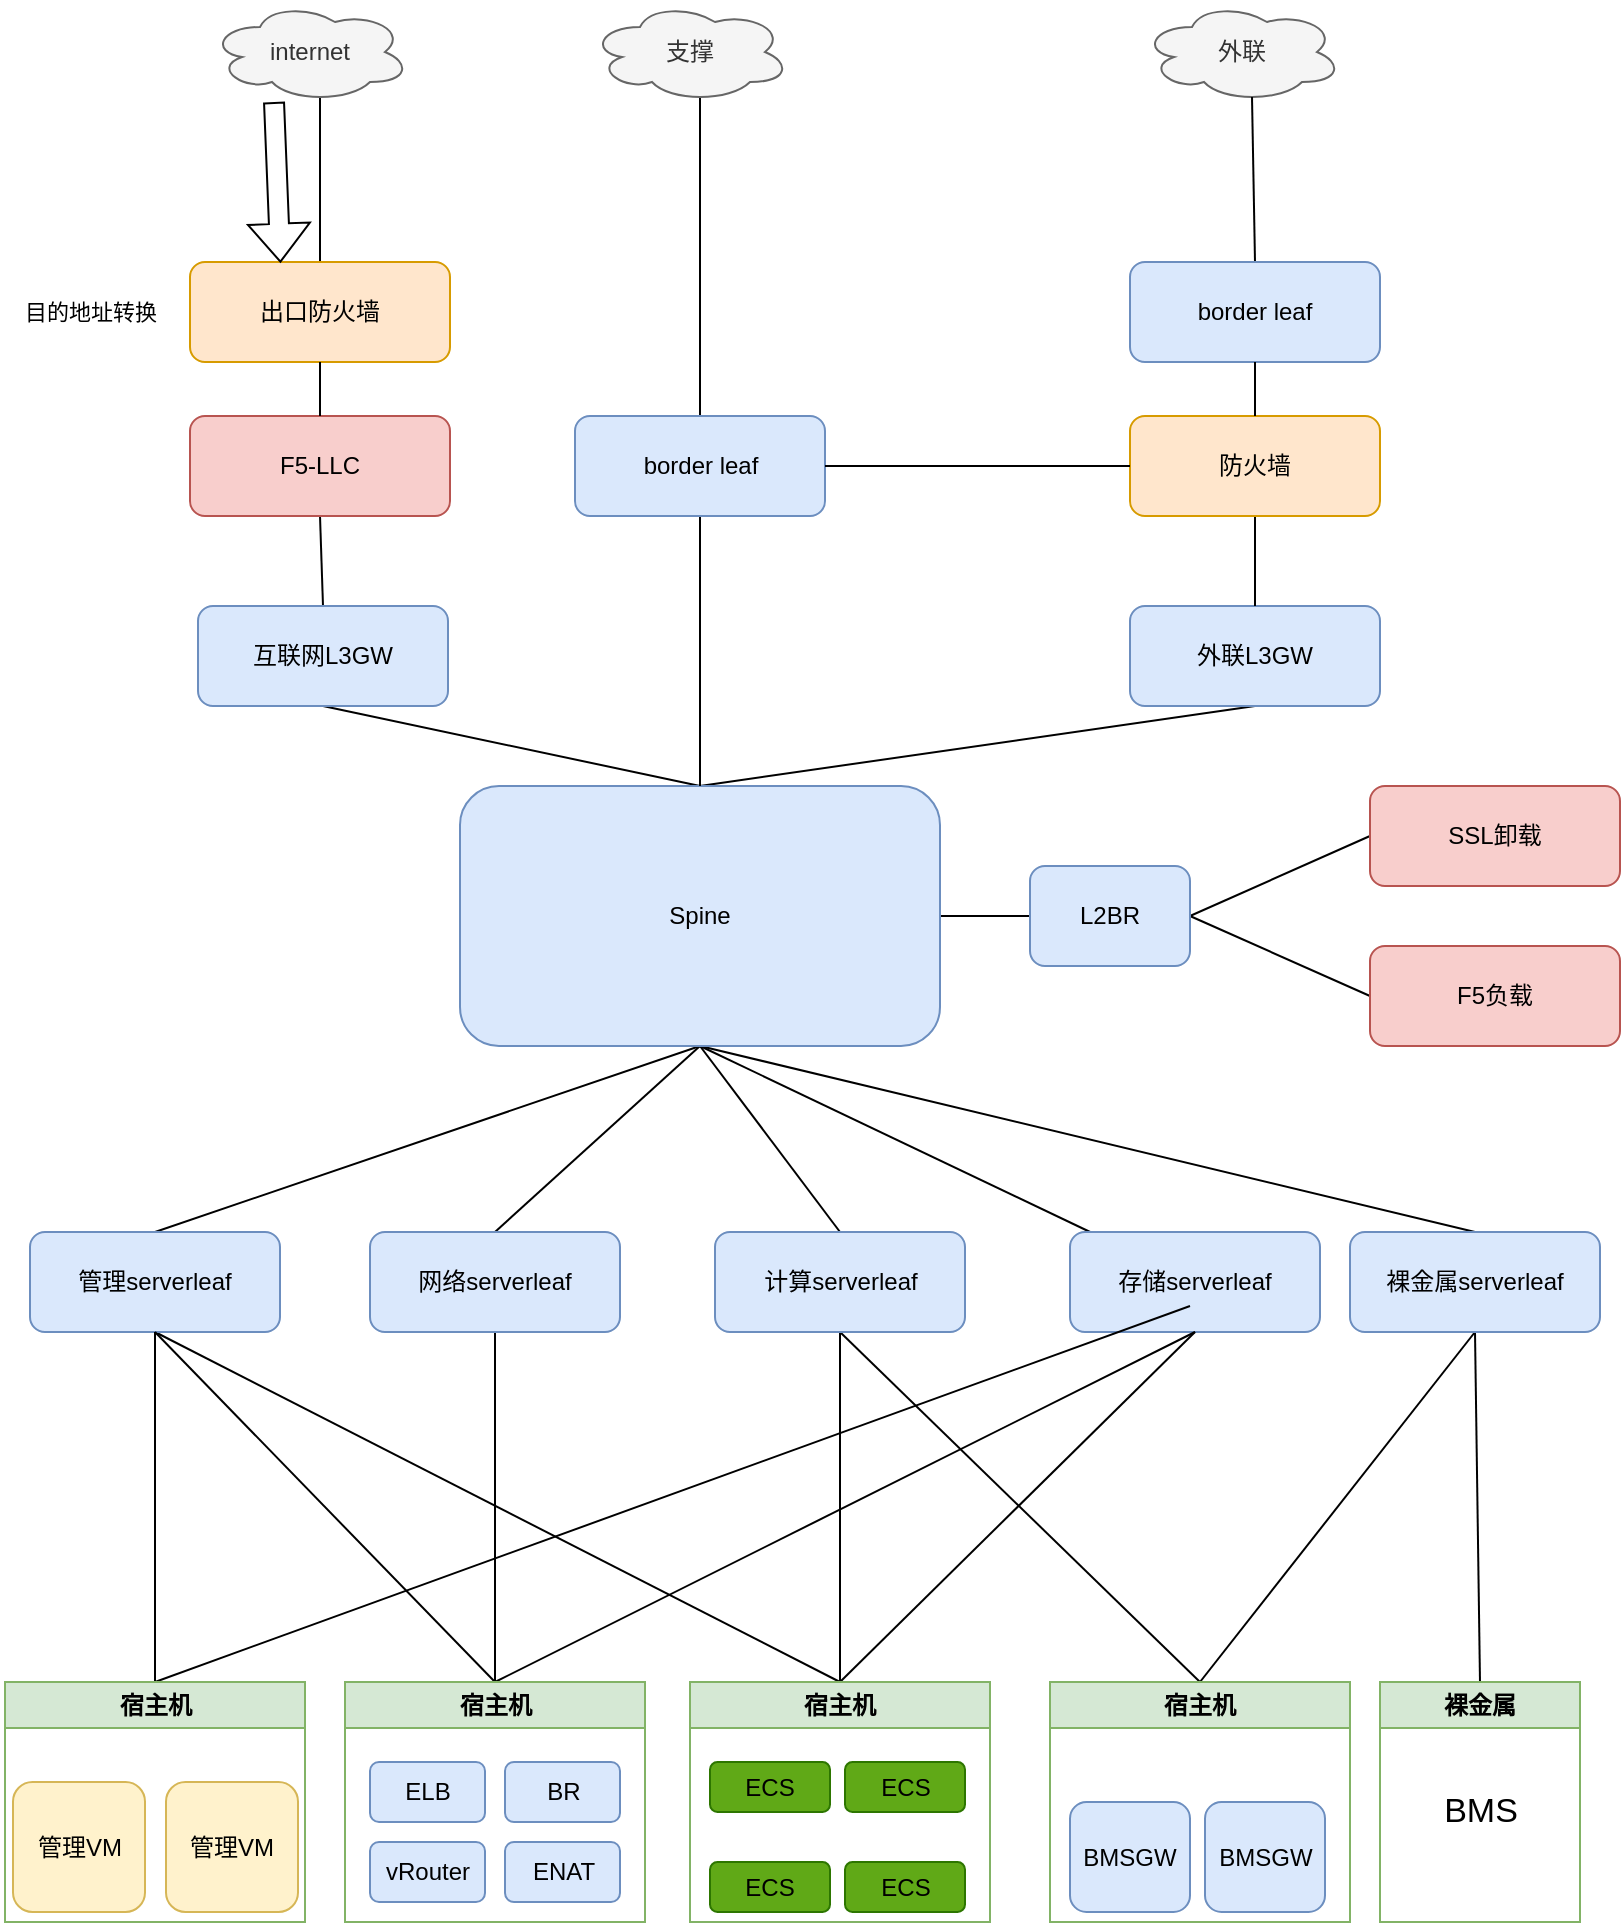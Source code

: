 <mxfile version="24.5.4" type="github">
  <diagram name="第 1 页" id="-AdflMlbAZ0lLxtPM5mr">
    <mxGraphModel dx="1193" dy="784" grid="1" gridSize="10" guides="1" tooltips="1" connect="1" arrows="0" fold="1" page="1" pageScale="1" pageWidth="827" pageHeight="1169" math="0" shadow="0">
      <root>
        <mxCell id="0" />
        <mxCell id="1" parent="0" />
        <mxCell id="uMnVHPd5ohVLabaKNJ_1-5" style="rounded=0;orthogonalLoop=1;jettySize=auto;html=1;exitX=0.55;exitY=0.95;exitDx=0;exitDy=0;exitPerimeter=0;entryX=0.5;entryY=0;entryDx=0;entryDy=0;shadow=0;deletable=1;cloneable=1;movable=1;strokeColor=default;align=center;verticalAlign=middle;fontFamily=Helvetica;fontSize=11;fontColor=default;labelBackgroundColor=default;startFill=1;endArrow=none;endFill=0;" edge="1" parent="1" source="uMnVHPd5ohVLabaKNJ_1-1" target="uMnVHPd5ohVLabaKNJ_1-2">
          <mxGeometry relative="1" as="geometry" />
        </mxCell>
        <mxCell id="uMnVHPd5ohVLabaKNJ_1-1" value="internet" style="ellipse;shape=cloud;whiteSpace=wrap;html=1;shadow=0;deletable=1;cloneable=1;movable=1;fillColor=#f5f5f5;fontColor=#333333;strokeColor=#666666;" vertex="1" parent="1">
          <mxGeometry x="120" y="68" width="100" height="50" as="geometry" />
        </mxCell>
        <mxCell id="uMnVHPd5ohVLabaKNJ_1-6" style="rounded=0;orthogonalLoop=1;jettySize=auto;html=1;exitX=0.5;exitY=1;exitDx=0;exitDy=0;entryX=0.5;entryY=0;entryDx=0;entryDy=0;shadow=0;deletable=1;cloneable=1;movable=1;strokeColor=default;align=center;verticalAlign=middle;fontFamily=Helvetica;fontSize=11;fontColor=default;labelBackgroundColor=default;startFill=1;endArrow=none;endFill=0;" edge="1" parent="1" source="uMnVHPd5ohVLabaKNJ_1-3" target="uMnVHPd5ohVLabaKNJ_1-7">
          <mxGeometry relative="1" as="geometry">
            <mxPoint x="180" y="390" as="targetPoint" />
          </mxGeometry>
        </mxCell>
        <mxCell id="uMnVHPd5ohVLabaKNJ_1-14" style="rounded=0;orthogonalLoop=1;jettySize=auto;html=1;exitX=0.5;exitY=1;exitDx=0;exitDy=0;entryX=0.5;entryY=0;entryDx=0;entryDy=0;shadow=0;deletable=1;cloneable=1;movable=1;strokeColor=default;align=center;verticalAlign=middle;fontFamily=Helvetica;fontSize=11;fontColor=default;labelBackgroundColor=default;startFill=1;endArrow=none;endFill=0;" edge="1" parent="1" source="uMnVHPd5ohVLabaKNJ_1-7" target="uMnVHPd5ohVLabaKNJ_1-9">
          <mxGeometry relative="1" as="geometry" />
        </mxCell>
        <mxCell id="uMnVHPd5ohVLabaKNJ_1-7" value="互联网L3GW" style="whiteSpace=wrap;html=1;rounded=1;shadow=0;deletable=1;cloneable=1;movable=1;fillColor=#dae8fc;strokeColor=#6c8ebf;" vertex="1" parent="1">
          <mxGeometry x="114" y="370" width="125" height="50" as="geometry" />
        </mxCell>
        <mxCell id="uMnVHPd5ohVLabaKNJ_1-15" style="rounded=0;orthogonalLoop=1;jettySize=auto;html=1;exitX=0.5;exitY=0;exitDx=0;exitDy=0;entryX=0.5;entryY=1;entryDx=0;entryDy=0;shadow=0;deletable=1;cloneable=1;movable=1;strokeColor=default;align=center;verticalAlign=middle;fontFamily=Helvetica;fontSize=11;fontColor=default;labelBackgroundColor=default;startFill=1;endArrow=none;endFill=0;" edge="1" parent="1" source="uMnVHPd5ohVLabaKNJ_1-9" target="uMnVHPd5ohVLabaKNJ_1-11">
          <mxGeometry relative="1" as="geometry" />
        </mxCell>
        <mxCell id="uMnVHPd5ohVLabaKNJ_1-16" style="rounded=0;orthogonalLoop=1;jettySize=auto;html=1;exitX=1;exitY=0.5;exitDx=0;exitDy=0;entryX=0;entryY=0.5;entryDx=0;entryDy=0;shadow=0;deletable=1;cloneable=1;movable=1;strokeColor=default;align=center;verticalAlign=middle;fontFamily=Helvetica;fontSize=11;fontColor=default;labelBackgroundColor=default;startFill=1;endArrow=none;endFill=0;" edge="1" parent="1" source="uMnVHPd5ohVLabaKNJ_1-9" target="uMnVHPd5ohVLabaKNJ_1-12">
          <mxGeometry relative="1" as="geometry" />
        </mxCell>
        <mxCell id="uMnVHPd5ohVLabaKNJ_1-27" style="rounded=0;orthogonalLoop=1;jettySize=auto;html=1;exitX=0.5;exitY=1;exitDx=0;exitDy=0;entryX=0.5;entryY=0;entryDx=0;entryDy=0;shadow=0;deletable=1;cloneable=1;movable=1;endFill=0;startFill=1;endArrow=none;strokeColor=default;align=center;verticalAlign=middle;fontFamily=Helvetica;fontSize=11;fontColor=default;labelBackgroundColor=default;" edge="1" parent="1" source="uMnVHPd5ohVLabaKNJ_1-9" target="uMnVHPd5ohVLabaKNJ_1-21">
          <mxGeometry relative="1" as="geometry" />
        </mxCell>
        <mxCell id="uMnVHPd5ohVLabaKNJ_1-28" style="rounded=0;orthogonalLoop=1;jettySize=auto;html=1;exitX=0.5;exitY=0;exitDx=0;exitDy=0;entryX=0.5;entryY=1;entryDx=0;entryDy=0;shadow=0;deletable=1;cloneable=1;movable=1;perimeterSpacing=0;strokeColor=default;align=center;verticalAlign=middle;fontFamily=Helvetica;fontSize=11;fontColor=default;labelBackgroundColor=default;startFill=1;endArrow=none;endFill=0;" edge="1" parent="1" source="uMnVHPd5ohVLabaKNJ_1-23" target="uMnVHPd5ohVLabaKNJ_1-9">
          <mxGeometry relative="1" as="geometry">
            <mxPoint x="375" y="580" as="targetPoint" />
          </mxGeometry>
        </mxCell>
        <mxCell id="uMnVHPd5ohVLabaKNJ_1-29" style="rounded=0;orthogonalLoop=1;jettySize=auto;html=1;exitX=0.5;exitY=1;exitDx=0;exitDy=0;entryX=0.5;entryY=0;entryDx=0;entryDy=0;shadow=0;deletable=1;cloneable=1;movable=1;endFill=0;strokeColor=default;align=center;verticalAlign=middle;fontFamily=Helvetica;fontSize=11;fontColor=default;labelBackgroundColor=default;startFill=1;endArrow=none;" edge="1" parent="1" source="uMnVHPd5ohVLabaKNJ_1-9" target="uMnVHPd5ohVLabaKNJ_1-22">
          <mxGeometry relative="1" as="geometry" />
        </mxCell>
        <mxCell id="uMnVHPd5ohVLabaKNJ_1-30" style="rounded=0;orthogonalLoop=1;jettySize=auto;html=1;exitX=0.5;exitY=1;exitDx=0;exitDy=0;shadow=0;deletable=1;cloneable=1;movable=1;endArrow=none;endFill=0;startFill=1;" edge="1" parent="1" source="uMnVHPd5ohVLabaKNJ_1-9" target="uMnVHPd5ohVLabaKNJ_1-24">
          <mxGeometry relative="1" as="geometry" />
        </mxCell>
        <mxCell id="uMnVHPd5ohVLabaKNJ_1-80" style="edgeStyle=none;rounded=0;orthogonalLoop=1;jettySize=auto;html=1;exitX=0.5;exitY=1;exitDx=0;exitDy=0;entryX=0.5;entryY=0;entryDx=0;entryDy=0;shadow=0;strokeColor=default;align=center;verticalAlign=middle;fontFamily=Helvetica;fontSize=11;fontColor=default;labelBackgroundColor=default;startFill=1;endArrow=none;endFill=0;" edge="1" parent="1" source="uMnVHPd5ohVLabaKNJ_1-9" target="uMnVHPd5ohVLabaKNJ_1-72">
          <mxGeometry relative="1" as="geometry" />
        </mxCell>
        <mxCell id="uMnVHPd5ohVLabaKNJ_1-9" value="Spine" style="rounded=1;whiteSpace=wrap;html=1;shadow=0;deletable=1;cloneable=1;movable=1;fillColor=#dae8fc;strokeColor=#6c8ebf;" vertex="1" parent="1">
          <mxGeometry x="245" y="460" width="240" height="130" as="geometry" />
        </mxCell>
        <mxCell id="uMnVHPd5ohVLabaKNJ_1-11" value="外联L3GW" style="whiteSpace=wrap;html=1;rounded=1;shadow=0;deletable=1;cloneable=1;movable=1;fillColor=#dae8fc;strokeColor=#6c8ebf;" vertex="1" parent="1">
          <mxGeometry x="580" y="370" width="125" height="50" as="geometry" />
        </mxCell>
        <mxCell id="uMnVHPd5ohVLabaKNJ_1-41" style="rounded=0;orthogonalLoop=1;jettySize=auto;html=1;exitX=1;exitY=0.5;exitDx=0;exitDy=0;entryX=0;entryY=0.5;entryDx=0;entryDy=0;shadow=0;deletable=1;cloneable=1;movable=1;strokeColor=default;align=center;verticalAlign=middle;fontFamily=Helvetica;fontSize=11;fontColor=default;labelBackgroundColor=default;startFill=1;endArrow=none;endFill=0;" edge="1" parent="1" source="uMnVHPd5ohVLabaKNJ_1-12" target="uMnVHPd5ohVLabaKNJ_1-40">
          <mxGeometry relative="1" as="geometry" />
        </mxCell>
        <mxCell id="uMnVHPd5ohVLabaKNJ_1-42" style="rounded=0;orthogonalLoop=1;jettySize=auto;html=1;exitX=1;exitY=0.5;exitDx=0;exitDy=0;entryX=0;entryY=0.5;entryDx=0;entryDy=0;shadow=0;deletable=1;cloneable=1;movable=1;strokeColor=default;align=center;verticalAlign=middle;fontFamily=Helvetica;fontSize=11;fontColor=default;labelBackgroundColor=default;startFill=1;endArrow=none;endFill=0;" edge="1" parent="1" source="uMnVHPd5ohVLabaKNJ_1-12" target="uMnVHPd5ohVLabaKNJ_1-39">
          <mxGeometry relative="1" as="geometry" />
        </mxCell>
        <mxCell id="uMnVHPd5ohVLabaKNJ_1-12" value="L2BR" style="whiteSpace=wrap;html=1;rounded=1;shadow=0;deletable=1;cloneable=1;movable=1;fillColor=#dae8fc;strokeColor=#6c8ebf;" vertex="1" parent="1">
          <mxGeometry x="530" y="500" width="80" height="50" as="geometry" />
        </mxCell>
        <mxCell id="uMnVHPd5ohVLabaKNJ_1-13" value="" style="endArrow=none;html=1;rounded=0;entryX=0.5;entryY=1;entryDx=0;entryDy=0;exitX=0.5;exitY=0;exitDx=0;exitDy=0;shadow=0;deletable=1;cloneable=1;movable=1;" edge="1" parent="1" source="uMnVHPd5ohVLabaKNJ_1-9" target="uMnVHPd5ohVLabaKNJ_1-10">
          <mxGeometry width="50" height="50" relative="1" as="geometry">
            <mxPoint x="400" y="510" as="sourcePoint" />
            <mxPoint x="450" y="460" as="targetPoint" />
          </mxGeometry>
        </mxCell>
        <mxCell id="uMnVHPd5ohVLabaKNJ_1-20" value="" style="rounded=0;orthogonalLoop=1;jettySize=auto;html=1;shadow=0;deletable=1;cloneable=1;movable=1;strokeColor=default;align=center;verticalAlign=middle;fontFamily=Helvetica;fontSize=11;fontColor=default;labelBackgroundColor=default;startFill=1;endArrow=none;endFill=0;" edge="1" parent="1" source="uMnVHPd5ohVLabaKNJ_1-19" target="uMnVHPd5ohVLabaKNJ_1-11">
          <mxGeometry relative="1" as="geometry" />
        </mxCell>
        <mxCell id="uMnVHPd5ohVLabaKNJ_1-31" style="rounded=0;orthogonalLoop=1;jettySize=auto;html=1;exitX=0.5;exitY=1;exitDx=0;exitDy=0;shadow=0;entryX=0.5;entryY=0;entryDx=0;entryDy=0;deletable=1;cloneable=1;movable=1;strokeColor=default;align=center;verticalAlign=middle;fontFamily=Helvetica;fontSize=11;fontColor=default;labelBackgroundColor=default;startFill=1;endArrow=none;endFill=0;" edge="1" parent="1" source="uMnVHPd5ohVLabaKNJ_1-21" target="uMnVHPd5ohVLabaKNJ_1-48">
          <mxGeometry relative="1" as="geometry" />
        </mxCell>
        <mxCell id="uMnVHPd5ohVLabaKNJ_1-70" style="edgeStyle=none;rounded=0;orthogonalLoop=1;jettySize=auto;html=1;exitX=0.5;exitY=1;exitDx=0;exitDy=0;entryX=0.5;entryY=0;entryDx=0;entryDy=0;shadow=0;strokeColor=default;align=center;verticalAlign=middle;fontFamily=Helvetica;fontSize=11;fontColor=default;labelBackgroundColor=default;startFill=1;endArrow=none;endFill=0;" edge="1" parent="1" source="uMnVHPd5ohVLabaKNJ_1-21" target="uMnVHPd5ohVLabaKNJ_1-67">
          <mxGeometry relative="1" as="geometry" />
        </mxCell>
        <mxCell id="uMnVHPd5ohVLabaKNJ_1-21" value="计算serverleaf" style="whiteSpace=wrap;html=1;rounded=1;shadow=0;deletable=1;cloneable=1;movable=1;fillColor=#dae8fc;strokeColor=#6c8ebf;" vertex="1" parent="1">
          <mxGeometry x="372.5" y="683" width="125" height="50" as="geometry" />
        </mxCell>
        <mxCell id="uMnVHPd5ohVLabaKNJ_1-33" style="rounded=0;orthogonalLoop=1;jettySize=auto;html=1;exitX=0.5;exitY=1;exitDx=0;exitDy=0;entryX=0.5;entryY=0;entryDx=0;entryDy=0;shadow=0;deletable=1;cloneable=1;movable=1;strokeColor=default;align=center;verticalAlign=middle;fontFamily=Helvetica;fontSize=11;fontColor=default;labelBackgroundColor=default;startFill=1;endArrow=none;endFill=0;" edge="1" parent="1" source="uMnVHPd5ohVLabaKNJ_1-22" target="uMnVHPd5ohVLabaKNJ_1-49">
          <mxGeometry relative="1" as="geometry" />
        </mxCell>
        <mxCell id="uMnVHPd5ohVLabaKNJ_1-22" value="网络serverleaf" style="whiteSpace=wrap;html=1;rounded=1;shadow=0;deletable=1;cloneable=1;movable=1;fillColor=#dae8fc;strokeColor=#6c8ebf;" vertex="1" parent="1">
          <mxGeometry x="200" y="683" width="125" height="50" as="geometry" />
        </mxCell>
        <mxCell id="uMnVHPd5ohVLabaKNJ_1-57" style="rounded=0;orthogonalLoop=1;jettySize=auto;html=1;exitX=0.5;exitY=1;exitDx=0;exitDy=0;entryX=0.5;entryY=0;entryDx=0;entryDy=0;deletable=1;cloneable=1;movable=1;shadow=0;strokeColor=default;align=center;verticalAlign=middle;fontFamily=Helvetica;fontSize=11;fontColor=default;labelBackgroundColor=default;startFill=1;endArrow=none;endFill=0;" edge="1" parent="1" source="uMnVHPd5ohVLabaKNJ_1-23" target="uMnVHPd5ohVLabaKNJ_1-48">
          <mxGeometry relative="1" as="geometry" />
        </mxCell>
        <mxCell id="uMnVHPd5ohVLabaKNJ_1-23" value="管理serverleaf" style="whiteSpace=wrap;html=1;rounded=1;shadow=0;deletable=1;cloneable=1;movable=1;fillColor=#dae8fc;strokeColor=#6c8ebf;" vertex="1" parent="1">
          <mxGeometry x="30" y="683" width="125" height="50" as="geometry" />
        </mxCell>
        <mxCell id="uMnVHPd5ohVLabaKNJ_1-24" value="存储serverleaf" style="whiteSpace=wrap;html=1;rounded=1;shadow=0;deletable=1;cloneable=1;movable=1;fillColor=#dae8fc;strokeColor=#6c8ebf;" vertex="1" parent="1">
          <mxGeometry x="550" y="683" width="125" height="50" as="geometry" />
        </mxCell>
        <mxCell id="uMnVHPd5ohVLabaKNJ_1-35" style="rounded=0;orthogonalLoop=1;jettySize=auto;html=1;exitX=0.5;exitY=0;exitDx=0;exitDy=0;entryX=0.5;entryY=1;entryDx=0;entryDy=0;shadow=0;deletable=1;cloneable=1;movable=1;strokeColor=default;align=center;verticalAlign=middle;fontFamily=Helvetica;fontSize=11;fontColor=default;labelBackgroundColor=default;startFill=1;endArrow=none;endFill=0;" edge="1" parent="1" source="uMnVHPd5ohVLabaKNJ_1-50" target="uMnVHPd5ohVLabaKNJ_1-23">
          <mxGeometry relative="1" as="geometry" />
        </mxCell>
        <mxCell id="uMnVHPd5ohVLabaKNJ_1-36" value="外联" style="ellipse;shape=cloud;whiteSpace=wrap;html=1;shadow=0;deletable=1;cloneable=1;movable=1;fillColor=#f5f5f5;fontColor=#333333;strokeColor=#666666;" vertex="1" parent="1">
          <mxGeometry x="586" y="68" width="100" height="50" as="geometry" />
        </mxCell>
        <mxCell id="uMnVHPd5ohVLabaKNJ_1-38" style="rounded=0;orthogonalLoop=1;jettySize=auto;html=1;exitX=0.55;exitY=0.95;exitDx=0;exitDy=0;exitPerimeter=0;entryX=0.5;entryY=0;entryDx=0;entryDy=0;shadow=0;deletable=1;cloneable=1;movable=1;strokeColor=default;align=center;verticalAlign=middle;fontFamily=Helvetica;fontSize=11;fontColor=default;labelBackgroundColor=default;startFill=1;endArrow=none;endFill=0;" edge="1" parent="1" source="uMnVHPd5ohVLabaKNJ_1-37" target="uMnVHPd5ohVLabaKNJ_1-10">
          <mxGeometry relative="1" as="geometry" />
        </mxCell>
        <mxCell id="uMnVHPd5ohVLabaKNJ_1-37" value="支撑" style="ellipse;shape=cloud;whiteSpace=wrap;html=1;shadow=0;deletable=1;cloneable=1;movable=1;fillColor=#f5f5f5;fontColor=#333333;strokeColor=#666666;" vertex="1" parent="1">
          <mxGeometry x="310" y="68" width="100" height="50" as="geometry" />
        </mxCell>
        <mxCell id="uMnVHPd5ohVLabaKNJ_1-39" value="F5负载" style="whiteSpace=wrap;html=1;rounded=1;shadow=0;deletable=1;cloneable=1;movable=1;fillColor=#f8cecc;strokeColor=#b85450;" vertex="1" parent="1">
          <mxGeometry x="700" y="540" width="125" height="50" as="geometry" />
        </mxCell>
        <mxCell id="uMnVHPd5ohVLabaKNJ_1-40" value="SSL卸载" style="whiteSpace=wrap;html=1;rounded=1;shadow=0;deletable=1;cloneable=1;movable=1;fillColor=#f8cecc;strokeColor=#b85450;" vertex="1" parent="1">
          <mxGeometry x="700" y="460" width="125" height="50" as="geometry" />
        </mxCell>
        <mxCell id="uMnVHPd5ohVLabaKNJ_1-43" style="rounded=0;orthogonalLoop=1;jettySize=auto;html=1;exitX=0.5;exitY=0;exitDx=0;exitDy=0;entryX=0.55;entryY=0.95;entryDx=0;entryDy=0;entryPerimeter=0;shadow=0;deletable=1;cloneable=1;movable=1;strokeColor=default;align=center;verticalAlign=middle;fontFamily=Helvetica;fontSize=11;fontColor=default;labelBackgroundColor=default;startFill=1;endArrow=none;endFill=0;" edge="1" parent="1" source="uMnVHPd5ohVLabaKNJ_1-17" target="uMnVHPd5ohVLabaKNJ_1-36">
          <mxGeometry relative="1" as="geometry" />
        </mxCell>
        <mxCell id="uMnVHPd5ohVLabaKNJ_1-64" style="edgeStyle=none;rounded=0;orthogonalLoop=1;jettySize=auto;html=1;exitX=0.5;exitY=0;exitDx=0;exitDy=0;entryX=0.5;entryY=1;entryDx=0;entryDy=0;shadow=0;strokeColor=default;align=center;verticalAlign=middle;fontFamily=Helvetica;fontSize=11;fontColor=default;labelBackgroundColor=default;startFill=1;endArrow=none;endFill=0;" edge="1" parent="1" source="uMnVHPd5ohVLabaKNJ_1-48" target="uMnVHPd5ohVLabaKNJ_1-24">
          <mxGeometry relative="1" as="geometry" />
        </mxCell>
        <mxCell id="uMnVHPd5ohVLabaKNJ_1-48" value="宿主机" style="swimlane;whiteSpace=wrap;html=1;deletable=1;cloneable=1;movable=1;fillColor=#d5e8d4;strokeColor=#82b366;" vertex="1" parent="1">
          <mxGeometry x="360" y="908" width="150" height="120" as="geometry">
            <mxRectangle x="360" y="800" width="80" height="30" as="alternateBounds" />
          </mxGeometry>
        </mxCell>
        <mxCell id="uMnVHPd5ohVLabaKNJ_1-26" value="ECS" style="whiteSpace=wrap;html=1;rounded=1;shadow=0;deletable=1;cloneable=1;movable=1;fillColor=#60a917;fontColor=#000000;strokeColor=#2D7600;align=center;verticalAlign=middle;fontFamily=Helvetica;fontSize=12;fontStyle=0;" vertex="1" parent="uMnVHPd5ohVLabaKNJ_1-48">
          <mxGeometry x="10" y="90" width="60" height="25" as="geometry" />
        </mxCell>
        <mxCell id="uMnVHPd5ohVLabaKNJ_1-58" value="ECS" style="whiteSpace=wrap;html=1;rounded=1;shadow=0;deletable=1;cloneable=1;movable=1;fillColor=#60a917;fontColor=#000000;strokeColor=#2D7600;align=center;verticalAlign=middle;fontFamily=Helvetica;fontSize=12;fontStyle=0;" vertex="1" parent="uMnVHPd5ohVLabaKNJ_1-48">
          <mxGeometry x="77.5" y="90" width="60" height="25" as="geometry" />
        </mxCell>
        <mxCell id="uMnVHPd5ohVLabaKNJ_1-78" value="ECS" style="whiteSpace=wrap;html=1;rounded=1;shadow=0;deletable=1;cloneable=1;movable=1;fillColor=#60a917;fontColor=#000000;strokeColor=#2D7600;align=center;verticalAlign=middle;fontFamily=Helvetica;fontSize=12;fontStyle=0;" vertex="1" parent="uMnVHPd5ohVLabaKNJ_1-48">
          <mxGeometry x="10" y="40" width="60" height="25" as="geometry" />
        </mxCell>
        <mxCell id="uMnVHPd5ohVLabaKNJ_1-79" value="ECS" style="whiteSpace=wrap;html=1;rounded=1;shadow=0;deletable=1;cloneable=1;movable=1;fillColor=#60a917;fontColor=#000000;strokeColor=#2D7600;align=center;verticalAlign=middle;fontFamily=Helvetica;fontSize=12;fontStyle=0;" vertex="1" parent="uMnVHPd5ohVLabaKNJ_1-48">
          <mxGeometry x="77.5" y="40" width="60" height="25" as="geometry" />
        </mxCell>
        <mxCell id="uMnVHPd5ohVLabaKNJ_1-63" style="edgeStyle=none;rounded=0;orthogonalLoop=1;jettySize=auto;html=1;exitX=0.5;exitY=0;exitDx=0;exitDy=0;entryX=0.5;entryY=1;entryDx=0;entryDy=0;shadow=0;strokeColor=default;align=center;verticalAlign=middle;fontFamily=Helvetica;fontSize=11;fontColor=default;labelBackgroundColor=default;startFill=1;endArrow=none;endFill=0;" edge="1" parent="1" source="uMnVHPd5ohVLabaKNJ_1-49" target="uMnVHPd5ohVLabaKNJ_1-23">
          <mxGeometry relative="1" as="geometry" />
        </mxCell>
        <mxCell id="uMnVHPd5ohVLabaKNJ_1-66" style="edgeStyle=none;rounded=0;orthogonalLoop=1;jettySize=auto;html=1;exitX=0.5;exitY=0;exitDx=0;exitDy=0;entryX=0.5;entryY=1;entryDx=0;entryDy=0;shadow=0;strokeColor=default;align=center;verticalAlign=middle;fontFamily=Helvetica;fontSize=11;fontColor=default;labelBackgroundColor=default;startFill=1;endArrow=none;endFill=0;" edge="1" parent="1" source="uMnVHPd5ohVLabaKNJ_1-49" target="uMnVHPd5ohVLabaKNJ_1-24">
          <mxGeometry relative="1" as="geometry" />
        </mxCell>
        <mxCell id="uMnVHPd5ohVLabaKNJ_1-49" value="宿主机" style="swimlane;whiteSpace=wrap;html=1;deletable=1;cloneable=1;movable=1;fillColor=#d5e8d4;strokeColor=#82b366;" vertex="1" parent="1">
          <mxGeometry x="187.5" y="908" width="150" height="120" as="geometry" />
        </mxCell>
        <mxCell id="uMnVHPd5ohVLabaKNJ_1-32" value="ELB" style="whiteSpace=wrap;html=1;rounded=1;shadow=0;deletable=1;cloneable=1;movable=1;fillColor=#dae8fc;strokeColor=#6c8ebf;" vertex="1" parent="uMnVHPd5ohVLabaKNJ_1-49">
          <mxGeometry x="12.5" y="40" width="57.5" height="30" as="geometry" />
        </mxCell>
        <mxCell id="uMnVHPd5ohVLabaKNJ_1-59" value="BR" style="whiteSpace=wrap;html=1;rounded=1;shadow=0;deletable=1;cloneable=1;movable=1;fillColor=#dae8fc;strokeColor=#6c8ebf;" vertex="1" parent="uMnVHPd5ohVLabaKNJ_1-49">
          <mxGeometry x="80" y="40" width="57.5" height="30" as="geometry" />
        </mxCell>
        <mxCell id="uMnVHPd5ohVLabaKNJ_1-60" value="vRouter" style="whiteSpace=wrap;html=1;rounded=1;shadow=0;deletable=1;cloneable=1;movable=1;fillColor=#dae8fc;strokeColor=#6c8ebf;" vertex="1" parent="uMnVHPd5ohVLabaKNJ_1-49">
          <mxGeometry x="12.5" y="80" width="57.5" height="30" as="geometry" />
        </mxCell>
        <mxCell id="uMnVHPd5ohVLabaKNJ_1-61" value="ENAT" style="whiteSpace=wrap;html=1;rounded=1;shadow=0;deletable=1;cloneable=1;movable=1;fillColor=#dae8fc;strokeColor=#6c8ebf;" vertex="1" parent="uMnVHPd5ohVLabaKNJ_1-49">
          <mxGeometry x="80" y="80" width="57.5" height="30" as="geometry" />
        </mxCell>
        <mxCell id="uMnVHPd5ohVLabaKNJ_1-65" style="edgeStyle=none;rounded=0;orthogonalLoop=1;jettySize=auto;html=1;exitX=0.5;exitY=0;exitDx=0;exitDy=0;shadow=0;strokeColor=default;align=center;verticalAlign=middle;fontFamily=Helvetica;fontSize=11;fontColor=default;labelBackgroundColor=default;startFill=1;endArrow=none;endFill=0;" edge="1" parent="1" source="uMnVHPd5ohVLabaKNJ_1-50">
          <mxGeometry relative="1" as="geometry">
            <mxPoint x="610" y="720" as="targetPoint" />
          </mxGeometry>
        </mxCell>
        <mxCell id="uMnVHPd5ohVLabaKNJ_1-50" value="宿主机" style="swimlane;whiteSpace=wrap;html=1;deletable=1;cloneable=1;movable=1;fillColor=#d5e8d4;strokeColor=#82b366;" vertex="1" parent="1">
          <mxGeometry x="17.5" y="908" width="150" height="120" as="geometry" />
        </mxCell>
        <mxCell id="uMnVHPd5ohVLabaKNJ_1-34" value="管理VM" style="whiteSpace=wrap;html=1;rounded=1;shadow=0;deletable=1;cloneable=1;movable=1;fillColor=#fff2cc;strokeColor=#d6b656;" vertex="1" parent="uMnVHPd5ohVLabaKNJ_1-50">
          <mxGeometry x="4" y="50" width="66" height="65" as="geometry" />
        </mxCell>
        <mxCell id="uMnVHPd5ohVLabaKNJ_1-62" value="管理VM" style="whiteSpace=wrap;html=1;rounded=1;shadow=0;deletable=1;cloneable=1;movable=1;fillColor=#fff2cc;strokeColor=#d6b656;" vertex="1" parent="uMnVHPd5ohVLabaKNJ_1-50">
          <mxGeometry x="80.5" y="50" width="66" height="65" as="geometry" />
        </mxCell>
        <mxCell id="uMnVHPd5ohVLabaKNJ_1-10" value="border leaf" style="whiteSpace=wrap;html=1;rounded=1;shadow=0;deletable=1;cloneable=1;movable=1;fillColor=#dae8fc;strokeColor=#6c8ebf;" vertex="1" parent="1">
          <mxGeometry x="302.5" y="275" width="125" height="50" as="geometry" />
        </mxCell>
        <mxCell id="uMnVHPd5ohVLabaKNJ_1-2" value="出口防火墙" style="rounded=1;whiteSpace=wrap;html=1;shadow=0;deletable=1;cloneable=1;movable=1;fillColor=#ffe6cc;strokeColor=#d79b00;" vertex="1" parent="1">
          <mxGeometry x="110" y="198" width="130" height="50" as="geometry" />
        </mxCell>
        <mxCell id="uMnVHPd5ohVLabaKNJ_1-3" value="F5-LLC" style="whiteSpace=wrap;html=1;rounded=1;shadow=0;deletable=1;cloneable=1;movable=1;fillColor=#f8cecc;strokeColor=#b85450;" vertex="1" parent="1">
          <mxGeometry x="110" y="275" width="130" height="50" as="geometry" />
        </mxCell>
        <mxCell id="uMnVHPd5ohVLabaKNJ_1-4" value="" style="rounded=0;orthogonalLoop=1;jettySize=auto;html=1;shadow=0;deletable=1;cloneable=1;movable=1;strokeColor=default;align=center;verticalAlign=middle;fontFamily=Helvetica;fontSize=11;fontColor=default;labelBackgroundColor=default;startFill=1;endArrow=none;endFill=0;" edge="1" parent="1" source="uMnVHPd5ohVLabaKNJ_1-2" target="uMnVHPd5ohVLabaKNJ_1-3">
          <mxGeometry relative="1" as="geometry" />
        </mxCell>
        <mxCell id="uMnVHPd5ohVLabaKNJ_1-19" value="防火墙" style="whiteSpace=wrap;html=1;rounded=1;shadow=0;deletable=1;cloneable=1;movable=1;fillColor=#ffe6cc;strokeColor=#d79b00;" vertex="1" parent="1">
          <mxGeometry x="580" y="275" width="125" height="50" as="geometry" />
        </mxCell>
        <mxCell id="uMnVHPd5ohVLabaKNJ_1-44" style="rounded=0;orthogonalLoop=1;jettySize=auto;html=1;exitX=1;exitY=0.5;exitDx=0;exitDy=0;entryX=0;entryY=0.5;entryDx=0;entryDy=0;shadow=0;deletable=1;cloneable=1;movable=1;strokeColor=default;align=center;verticalAlign=middle;fontFamily=Helvetica;fontSize=11;fontColor=default;labelBackgroundColor=default;startFill=1;endArrow=none;endFill=0;" edge="1" parent="1" source="uMnVHPd5ohVLabaKNJ_1-10" target="uMnVHPd5ohVLabaKNJ_1-19">
          <mxGeometry relative="1" as="geometry" />
        </mxCell>
        <mxCell id="uMnVHPd5ohVLabaKNJ_1-17" value="border leaf" style="whiteSpace=wrap;html=1;rounded=1;shadow=0;deletable=1;cloneable=1;movable=1;fillColor=#dae8fc;strokeColor=#6c8ebf;" vertex="1" parent="1">
          <mxGeometry x="580" y="198" width="125" height="50" as="geometry" />
        </mxCell>
        <mxCell id="uMnVHPd5ohVLabaKNJ_1-18" style="rounded=0;orthogonalLoop=1;jettySize=auto;html=1;exitX=0.5;exitY=0;exitDx=0;exitDy=0;entryX=0.5;entryY=1;entryDx=0;entryDy=0;shadow=0;deletable=1;cloneable=1;movable=1;strokeColor=default;align=center;verticalAlign=middle;fontFamily=Helvetica;fontSize=11;fontColor=default;labelBackgroundColor=default;startFill=1;endArrow=none;endFill=0;" edge="1" parent="1" source="uMnVHPd5ohVLabaKNJ_1-19" target="uMnVHPd5ohVLabaKNJ_1-17">
          <mxGeometry relative="1" as="geometry" />
        </mxCell>
        <mxCell id="uMnVHPd5ohVLabaKNJ_1-76" style="edgeStyle=none;rounded=0;orthogonalLoop=1;jettySize=auto;html=1;exitX=0.5;exitY=0;exitDx=0;exitDy=0;entryX=0.5;entryY=1;entryDx=0;entryDy=0;shadow=0;strokeColor=default;align=center;verticalAlign=middle;fontFamily=Helvetica;fontSize=11;fontColor=default;labelBackgroundColor=default;startFill=1;endArrow=none;endFill=0;" edge="1" parent="1" source="uMnVHPd5ohVLabaKNJ_1-67" target="uMnVHPd5ohVLabaKNJ_1-72">
          <mxGeometry relative="1" as="geometry" />
        </mxCell>
        <mxCell id="uMnVHPd5ohVLabaKNJ_1-67" value="宿主机" style="swimlane;whiteSpace=wrap;html=1;deletable=1;cloneable=1;movable=1;fillColor=#d5e8d4;strokeColor=#82b366;" vertex="1" parent="1">
          <mxGeometry x="540" y="908" width="150" height="120" as="geometry">
            <mxRectangle x="540" y="800" width="80" height="30" as="alternateBounds" />
          </mxGeometry>
        </mxCell>
        <mxCell id="uMnVHPd5ohVLabaKNJ_1-68" value="BMSGW" style="whiteSpace=wrap;html=1;rounded=1;shadow=0;deletable=1;cloneable=1;movable=1;fillColor=#dae8fc;strokeColor=#6c8ebf;" vertex="1" parent="uMnVHPd5ohVLabaKNJ_1-67">
          <mxGeometry x="10" y="60" width="60" height="55" as="geometry" />
        </mxCell>
        <mxCell id="uMnVHPd5ohVLabaKNJ_1-69" value="BMSGW" style="whiteSpace=wrap;html=1;rounded=1;shadow=0;deletable=1;cloneable=1;movable=1;fillColor=#dae8fc;strokeColor=#6c8ebf;" vertex="1" parent="uMnVHPd5ohVLabaKNJ_1-67">
          <mxGeometry x="77.5" y="60" width="60" height="55" as="geometry" />
        </mxCell>
        <mxCell id="uMnVHPd5ohVLabaKNJ_1-77" style="edgeStyle=none;rounded=0;orthogonalLoop=1;jettySize=auto;html=1;exitX=0.5;exitY=1;exitDx=0;exitDy=0;entryX=0.5;entryY=0;entryDx=0;entryDy=0;shadow=0;strokeColor=default;align=center;verticalAlign=middle;fontFamily=Helvetica;fontSize=11;fontColor=default;labelBackgroundColor=default;startFill=1;endArrow=none;endFill=0;" edge="1" parent="1" source="uMnVHPd5ohVLabaKNJ_1-72" target="uMnVHPd5ohVLabaKNJ_1-73">
          <mxGeometry relative="1" as="geometry" />
        </mxCell>
        <mxCell id="uMnVHPd5ohVLabaKNJ_1-72" value="裸金属serverleaf" style="whiteSpace=wrap;html=1;rounded=1;shadow=0;deletable=1;cloneable=1;movable=1;fillColor=#dae8fc;strokeColor=#6c8ebf;" vertex="1" parent="1">
          <mxGeometry x="690" y="683" width="125" height="50" as="geometry" />
        </mxCell>
        <mxCell id="uMnVHPd5ohVLabaKNJ_1-73" value="裸金属" style="swimlane;whiteSpace=wrap;html=1;deletable=1;cloneable=1;movable=1;fillColor=#d5e8d4;strokeColor=#82b366;" vertex="1" parent="1">
          <mxGeometry x="705" y="908" width="100" height="120" as="geometry">
            <mxRectangle x="360" y="800" width="80" height="30" as="alternateBounds" />
          </mxGeometry>
        </mxCell>
        <mxCell id="uMnVHPd5ohVLabaKNJ_1-84" value="&lt;font style=&quot;font-size: 17px;&quot;&gt;BMS&lt;/font&gt;" style="text;html=1;align=center;verticalAlign=middle;resizable=0;points=[];autosize=1;strokeColor=none;fillColor=none;fontFamily=Helvetica;fontSize=11;fontColor=default;labelBackgroundColor=default;" vertex="1" parent="uMnVHPd5ohVLabaKNJ_1-73">
          <mxGeometry x="20" y="50" width="60" height="30" as="geometry" />
        </mxCell>
        <mxCell id="uMnVHPd5ohVLabaKNJ_1-81" value="目的地址转换" style="text;html=1;align=center;verticalAlign=middle;resizable=0;points=[];autosize=1;strokeColor=none;fillColor=none;fontFamily=Helvetica;fontSize=11;fontColor=default;labelBackgroundColor=default;" vertex="1" parent="1">
          <mxGeometry x="15" y="208" width="90" height="30" as="geometry" />
        </mxCell>
        <mxCell id="uMnVHPd5ohVLabaKNJ_1-82" value="" style="shape=flexArrow;endArrow=classic;html=1;rounded=0;shadow=0;strokeColor=default;align=center;verticalAlign=middle;fontFamily=Helvetica;fontSize=11;fontColor=default;labelBackgroundColor=default;entryX=0.348;entryY=0.007;entryDx=0;entryDy=0;entryPerimeter=0;" edge="1" parent="1" target="uMnVHPd5ohVLabaKNJ_1-2">
          <mxGeometry width="50" height="50" relative="1" as="geometry">
            <mxPoint x="152.01" y="118" as="sourcePoint" />
            <mxPoint x="167.496" y="186" as="targetPoint" />
          </mxGeometry>
        </mxCell>
      </root>
    </mxGraphModel>
  </diagram>
</mxfile>
